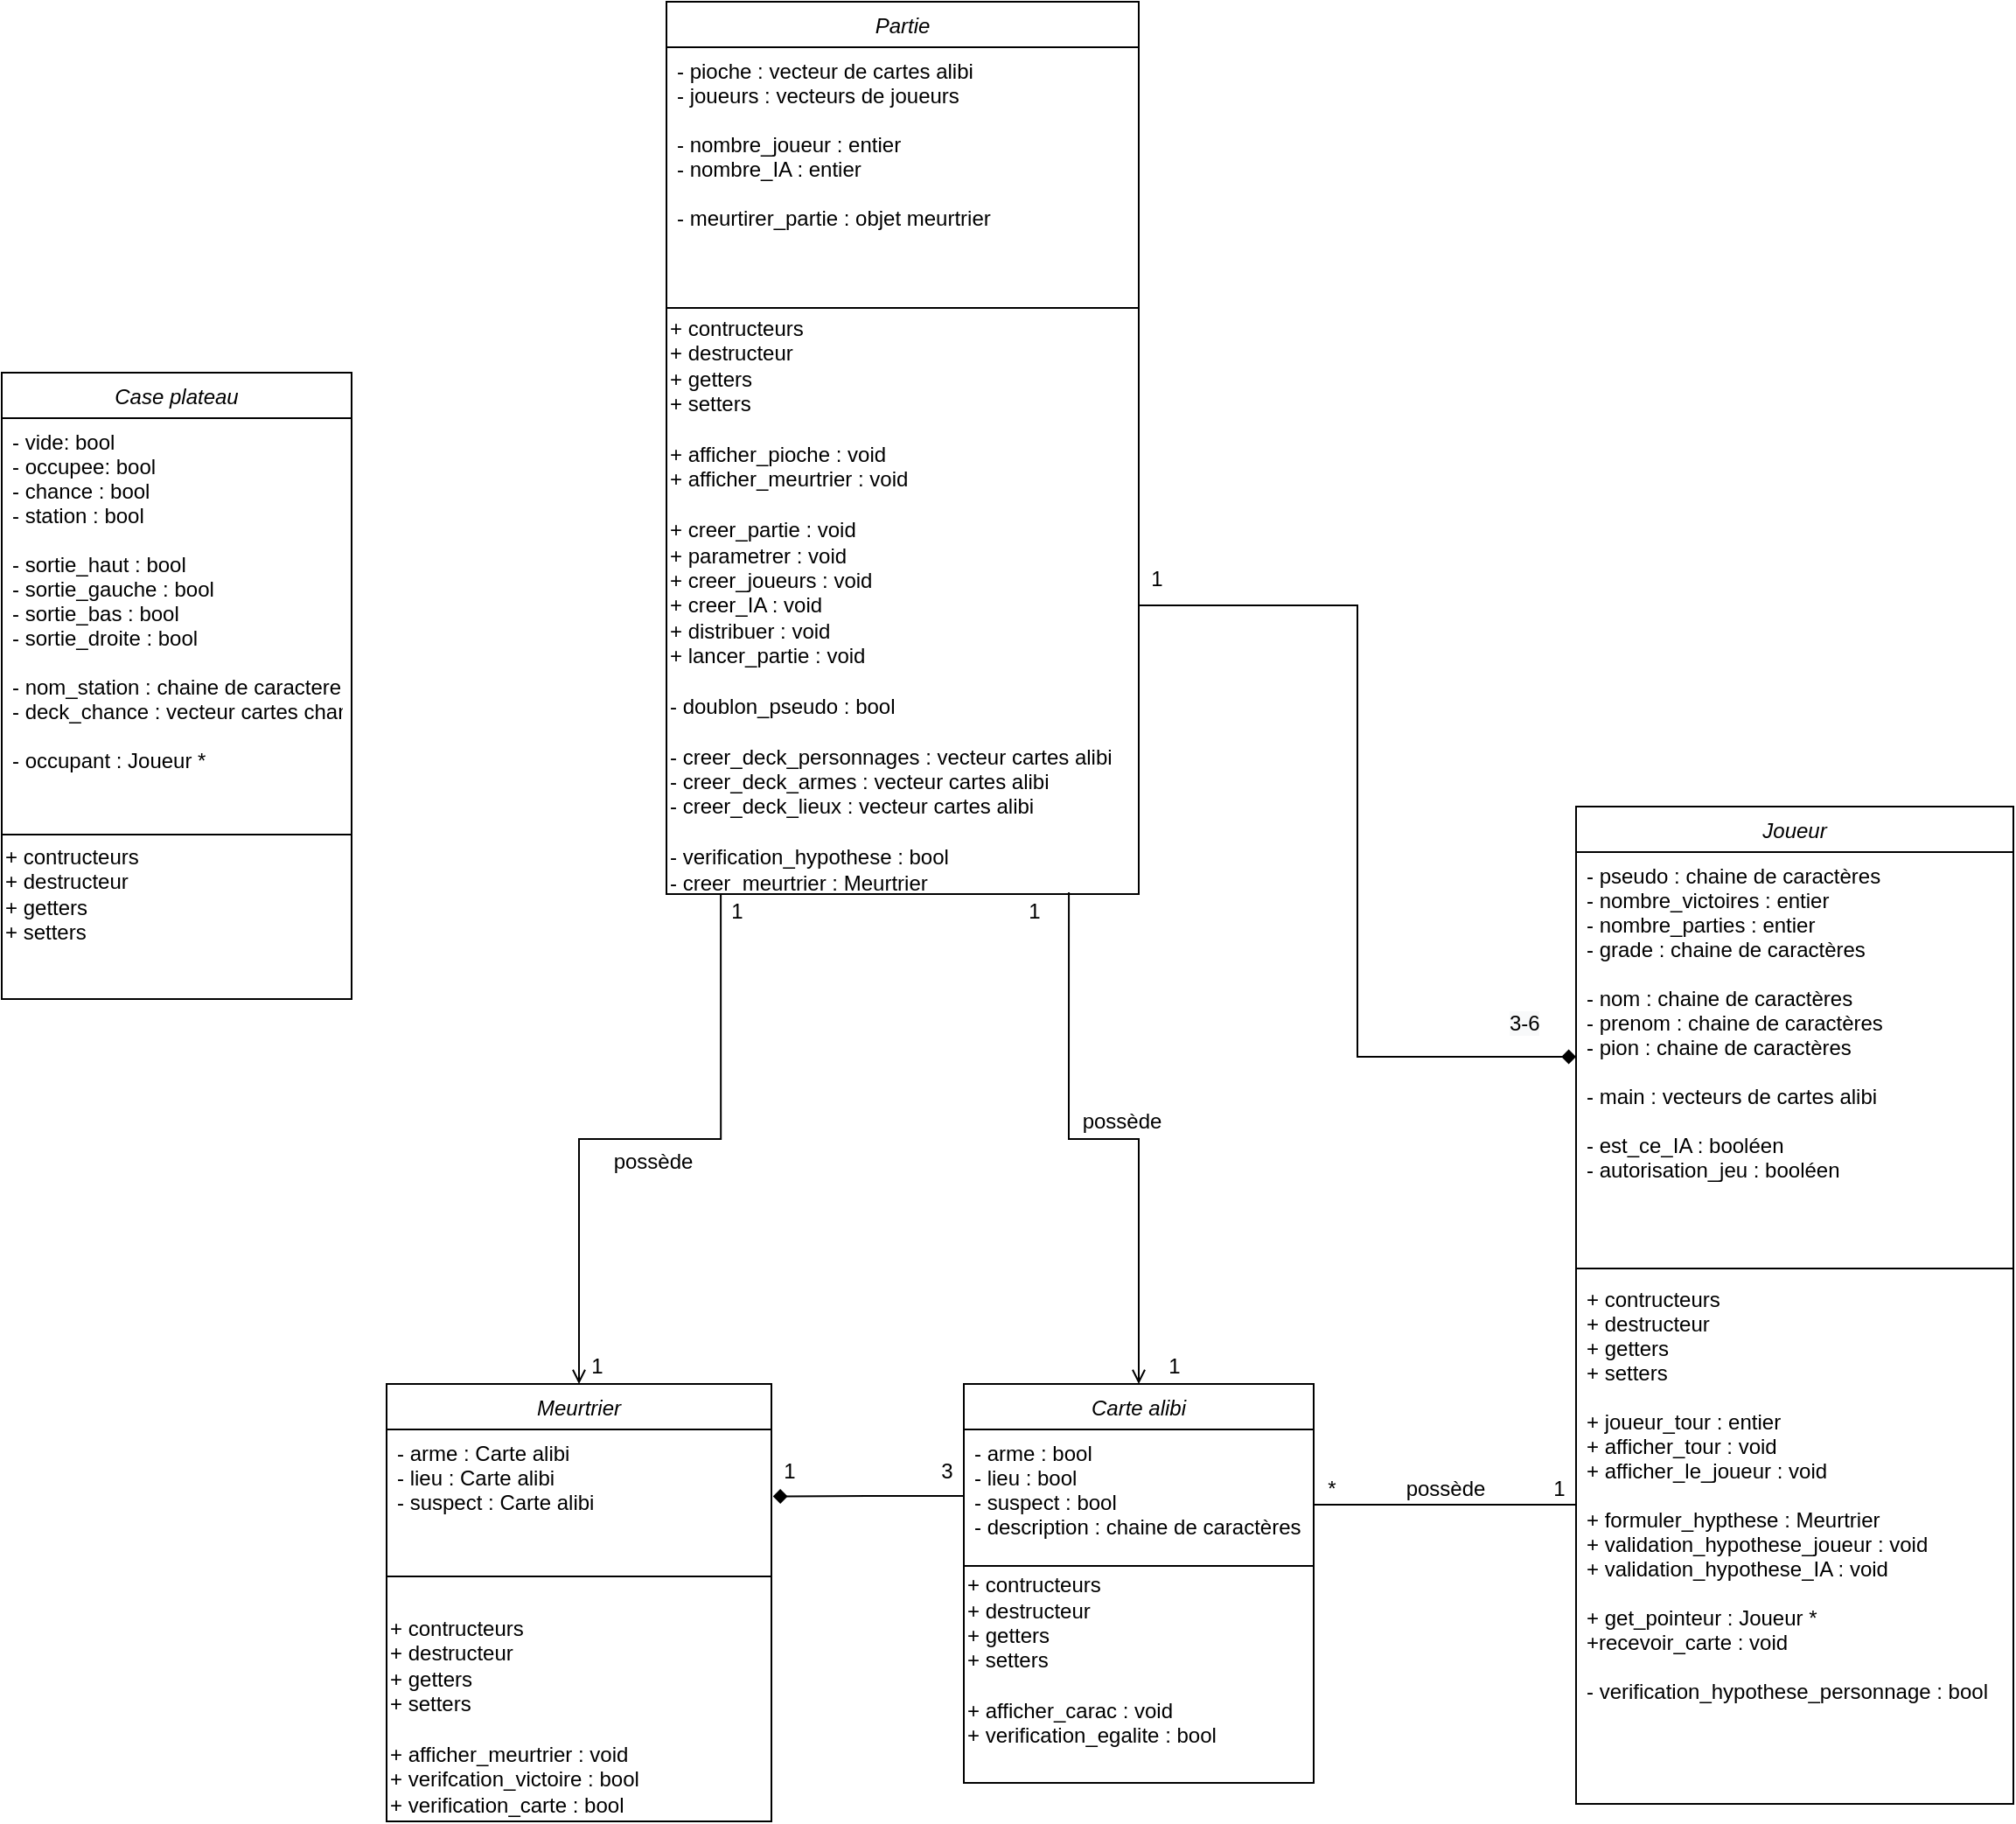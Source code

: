 <mxfile version="15.6.0" type="github">
  <diagram id="C5RBs43oDa-KdzZeNtuy" name="Page-1">
    <mxGraphModel dx="2212" dy="1839" grid="1" gridSize="10" guides="1" tooltips="1" connect="1" arrows="1" fold="1" page="1" pageScale="1" pageWidth="827" pageHeight="1169" math="0" shadow="0">
      <root>
        <mxCell id="WIyWlLk6GJQsqaUBKTNV-0" />
        <mxCell id="WIyWlLk6GJQsqaUBKTNV-1" parent="WIyWlLk6GJQsqaUBKTNV-0" />
        <mxCell id="PIt_JBXJW5z3_zAivK2_-12" style="edgeStyle=orthogonalEdgeStyle;rounded=0;orthogonalLoop=1;jettySize=auto;html=1;exitX=0.5;exitY=0;exitDx=0;exitDy=0;entryX=0.852;entryY=0.997;entryDx=0;entryDy=0;entryPerimeter=0;endArrow=none;endFill=0;startArrow=open;startFill=0;fillColor=#fff2cc;strokeColor=#000000;" edge="1" parent="WIyWlLk6GJQsqaUBKTNV-1" source="zkfFHV4jXpPFQw0GAbJ--0" target="PIt_JBXJW5z3_zAivK2_-4">
          <mxGeometry relative="1" as="geometry" />
        </mxCell>
        <mxCell id="zkfFHV4jXpPFQw0GAbJ--0" value="Carte alibi" style="swimlane;fontStyle=2;align=center;verticalAlign=top;childLayout=stackLayout;horizontal=1;startSize=26;horizontalStack=0;resizeParent=1;resizeLast=0;collapsible=1;marginBottom=0;rounded=0;shadow=0;strokeWidth=1;" parent="WIyWlLk6GJQsqaUBKTNV-1" vertex="1">
          <mxGeometry x="220" y="120" width="200" height="228" as="geometry">
            <mxRectangle x="230" y="140" width="160" height="26" as="alternateBounds" />
          </mxGeometry>
        </mxCell>
        <mxCell id="zkfFHV4jXpPFQw0GAbJ--1" value="- arme : bool&#xa;- lieu : bool&#xa;- suspect : bool&#xa;- description : chaine de caractères" style="text;align=left;verticalAlign=top;spacingLeft=4;spacingRight=4;overflow=hidden;rotatable=0;points=[[0,0.5],[1,0.5]];portConstraint=eastwest;" parent="zkfFHV4jXpPFQw0GAbJ--0" vertex="1">
          <mxGeometry y="26" width="200" height="74" as="geometry" />
        </mxCell>
        <mxCell id="zkfFHV4jXpPFQw0GAbJ--4" value="" style="line;html=1;strokeWidth=1;align=left;verticalAlign=middle;spacingTop=-1;spacingLeft=3;spacingRight=3;rotatable=0;labelPosition=right;points=[];portConstraint=eastwest;" parent="zkfFHV4jXpPFQw0GAbJ--0" vertex="1">
          <mxGeometry y="100" width="200" height="8" as="geometry" />
        </mxCell>
        <mxCell id="PIt_JBXJW5z3_zAivK2_-33" value="+ contructeurs&lt;br&gt;+ destructeur&lt;br&gt;+ getters&lt;br&gt;+ setters&lt;br&gt;&lt;br&gt;+ afficher_carac : void&amp;nbsp;&lt;br&gt;+ verification_egalite : bool" style="text;html=1;align=left;verticalAlign=middle;resizable=0;points=[];autosize=1;strokeColor=none;fillColor=none;" vertex="1" parent="zkfFHV4jXpPFQw0GAbJ--0">
          <mxGeometry y="108" width="200" height="100" as="geometry" />
        </mxCell>
        <mxCell id="zkfFHV4jXpPFQw0GAbJ--26" value="" style="endArrow=none;shadow=0;strokeWidth=1;rounded=0;endFill=0;edgeStyle=elbowEdgeStyle;elbow=vertical;" parent="WIyWlLk6GJQsqaUBKTNV-1" source="zkfFHV4jXpPFQw0GAbJ--0" edge="1">
          <mxGeometry x="0.5" y="41" relative="1" as="geometry">
            <mxPoint x="380" y="192" as="sourcePoint" />
            <mxPoint x="570" y="189" as="targetPoint" />
            <mxPoint x="-40" y="32" as="offset" />
          </mxGeometry>
        </mxCell>
        <mxCell id="zkfFHV4jXpPFQw0GAbJ--29" value="possède" style="text;html=1;resizable=0;points=[];;align=center;verticalAlign=middle;labelBackgroundColor=none;rounded=0;shadow=0;strokeWidth=1;fontSize=12;" parent="zkfFHV4jXpPFQw0GAbJ--26" vertex="1" connectable="0">
          <mxGeometry x="0.5" y="49" relative="1" as="geometry">
            <mxPoint x="-38" y="40" as="offset" />
          </mxGeometry>
        </mxCell>
        <mxCell id="PIt_JBXJW5z3_zAivK2_-13" style="edgeStyle=orthogonalEdgeStyle;rounded=0;orthogonalLoop=1;jettySize=auto;html=1;exitX=0.5;exitY=0;exitDx=0;exitDy=0;entryX=0.115;entryY=1;entryDx=0;entryDy=0;entryPerimeter=0;startArrow=open;startFill=0;endArrow=none;endFill=0;fillColor=#fff2cc;strokeColor=#000000;" edge="1" parent="WIyWlLk6GJQsqaUBKTNV-1" source="UuS_XBHEKWuna7Vddd0V-0" target="PIt_JBXJW5z3_zAivK2_-4">
          <mxGeometry relative="1" as="geometry" />
        </mxCell>
        <mxCell id="UuS_XBHEKWuna7Vddd0V-0" value="Meurtrier" style="swimlane;fontStyle=2;align=center;verticalAlign=top;childLayout=stackLayout;horizontal=1;startSize=26;horizontalStack=0;resizeParent=1;resizeLast=0;collapsible=1;marginBottom=0;rounded=0;shadow=0;strokeWidth=1;" parent="WIyWlLk6GJQsqaUBKTNV-1" vertex="1">
          <mxGeometry x="-110" y="120" width="220" height="250" as="geometry">
            <mxRectangle x="130" y="380" width="160" height="26" as="alternateBounds" />
          </mxGeometry>
        </mxCell>
        <mxCell id="UuS_XBHEKWuna7Vddd0V-10" value="- arme : Carte alibi&#xa;- lieu : Carte alibi&#xa;- suspect : Carte alibi" style="text;align=left;verticalAlign=top;spacingLeft=4;spacingRight=4;overflow=hidden;rotatable=0;points=[[0,0.5],[1,0.5]];portConstraint=eastwest;" parent="UuS_XBHEKWuna7Vddd0V-0" vertex="1">
          <mxGeometry y="26" width="220" height="64" as="geometry" />
        </mxCell>
        <mxCell id="UuS_XBHEKWuna7Vddd0V-3" value="" style="line;html=1;strokeWidth=1;align=left;verticalAlign=middle;spacingTop=-1;spacingLeft=3;spacingRight=3;rotatable=0;labelPosition=right;points=[];portConstraint=eastwest;" parent="UuS_XBHEKWuna7Vddd0V-0" vertex="1">
          <mxGeometry y="90" width="220" height="40" as="geometry" />
        </mxCell>
        <mxCell id="PIt_JBXJW5z3_zAivK2_-32" value="+ contructeurs&lt;br&gt;+ destructeur&lt;br&gt;+ getters&lt;br&gt;+ setters&lt;br&gt;&lt;br&gt;+ afficher_meurtrier : void&amp;nbsp;&lt;br&gt;+ verifcation_victoire : bool&lt;br&gt;+ verification_carte : bool" style="text;html=1;align=left;verticalAlign=middle;resizable=0;points=[];autosize=1;strokeColor=none;fillColor=none;" vertex="1" parent="UuS_XBHEKWuna7Vddd0V-0">
          <mxGeometry y="130" width="220" height="120" as="geometry" />
        </mxCell>
        <mxCell id="UuS_XBHEKWuna7Vddd0V-8" value="3" style="text;html=1;align=center;verticalAlign=middle;resizable=0;points=[];autosize=1;strokeColor=none;fillColor=none;" parent="WIyWlLk6GJQsqaUBKTNV-1" vertex="1">
          <mxGeometry x="200" y="160" width="20" height="20" as="geometry" />
        </mxCell>
        <mxCell id="UuS_XBHEKWuna7Vddd0V-9" value="1" style="text;html=1;align=center;verticalAlign=middle;resizable=0;points=[];autosize=1;strokeColor=none;fillColor=none;" parent="WIyWlLk6GJQsqaUBKTNV-1" vertex="1">
          <mxGeometry x="110" y="160" width="20" height="20" as="geometry" />
        </mxCell>
        <mxCell id="UuS_XBHEKWuna7Vddd0V-11" value="*" style="text;html=1;align=center;verticalAlign=middle;resizable=0;points=[];autosize=1;strokeColor=none;fillColor=none;" parent="WIyWlLk6GJQsqaUBKTNV-1" vertex="1">
          <mxGeometry x="420" y="170" width="20" height="20" as="geometry" />
        </mxCell>
        <mxCell id="UuS_XBHEKWuna7Vddd0V-12" value="1" style="text;html=1;align=center;verticalAlign=middle;resizable=0;points=[];autosize=1;strokeColor=none;fillColor=none;" parent="WIyWlLk6GJQsqaUBKTNV-1" vertex="1">
          <mxGeometry x="550" y="170" width="20" height="20" as="geometry" />
        </mxCell>
        <mxCell id="UuS_XBHEKWuna7Vddd0V-14" value="Joueur" style="swimlane;fontStyle=2;align=center;verticalAlign=top;childLayout=stackLayout;horizontal=1;startSize=26;horizontalStack=0;resizeParent=1;resizeLast=0;collapsible=1;marginBottom=0;rounded=0;shadow=0;strokeWidth=1;" parent="WIyWlLk6GJQsqaUBKTNV-1" vertex="1">
          <mxGeometry x="570" y="-210" width="250" height="570" as="geometry">
            <mxRectangle x="550" y="140" width="160" height="26" as="alternateBounds" />
          </mxGeometry>
        </mxCell>
        <mxCell id="UuS_XBHEKWuna7Vddd0V-15" value="- pseudo : chaine de caractères&#xa;- nombre_victoires : entier&#xa;- nombre_parties : entier&#xa;- grade : chaine de caractères&#xa;&#xa;- nom : chaine de caractères&#xa;- prenom : chaine de caractères&#xa;- pion : chaine de caractères&#xa;&#xa;- main : vecteurs de cartes alibi&#xa;&#xa;- est_ce_IA : booléen&#xa;- autorisation_jeu : booléen&#xa;&#xa; &#xa; " style="text;align=left;verticalAlign=top;spacingLeft=4;spacingRight=4;overflow=hidden;rotatable=0;points=[[0,0.5],[1,0.5]];portConstraint=eastwest;" parent="UuS_XBHEKWuna7Vddd0V-14" vertex="1">
          <mxGeometry y="26" width="250" height="234" as="geometry" />
        </mxCell>
        <mxCell id="UuS_XBHEKWuna7Vddd0V-16" value="" style="line;html=1;strokeWidth=1;align=left;verticalAlign=middle;spacingTop=-1;spacingLeft=3;spacingRight=3;rotatable=0;labelPosition=right;points=[];portConstraint=eastwest;" parent="UuS_XBHEKWuna7Vddd0V-14" vertex="1">
          <mxGeometry y="260" width="250" height="8" as="geometry" />
        </mxCell>
        <mxCell id="UuS_XBHEKWuna7Vddd0V-17" value="+ contructeurs&#xa;+ destructeur&#xa;+ getters&#xa;+ setters&#xa;&#xa;+ joueur_tour : entier&#xa;+ afficher_tour : void &#xa;+ afficher_le_joueur : void &#xa;&#xa;+ formuler_hypthese : Meurtrier&#xa;+ validation_hypothese_joueur : void&#xa;+ validation_hypothese_IA : void&#xa;&#xa;+ get_pointeur : Joueur *&#xa;+recevoir_carte : void&#xa;&#xa;- verification_hypothese_personnage : bool&#xa;- verification_hypothese_arme : bool&#xa;- verification_hypothese_lieu : bool&#xa;" style="text;align=left;verticalAlign=top;spacingLeft=4;spacingRight=4;overflow=hidden;rotatable=0;points=[[0,0.5],[1,0.5]];portConstraint=eastwest;" parent="UuS_XBHEKWuna7Vddd0V-14" vertex="1">
          <mxGeometry y="268" width="250" height="242" as="geometry" />
        </mxCell>
        <mxCell id="UuS_XBHEKWuna7Vddd0V-23" style="edgeStyle=orthogonalEdgeStyle;rounded=0;orthogonalLoop=1;jettySize=auto;html=1;exitX=0;exitY=0.5;exitDx=0;exitDy=0;entryX=1.004;entryY=0.598;entryDx=0;entryDy=0;entryPerimeter=0;endArrow=diamond;endFill=1;" parent="WIyWlLk6GJQsqaUBKTNV-1" source="zkfFHV4jXpPFQw0GAbJ--1" target="UuS_XBHEKWuna7Vddd0V-10" edge="1">
          <mxGeometry relative="1" as="geometry">
            <Array as="points">
              <mxPoint x="220" y="184" />
              <mxPoint x="165" y="184" />
            </Array>
          </mxGeometry>
        </mxCell>
        <mxCell id="PIt_JBXJW5z3_zAivK2_-0" value="Partie" style="swimlane;fontStyle=2;align=center;verticalAlign=top;childLayout=stackLayout;horizontal=1;startSize=26;horizontalStack=0;resizeParent=1;resizeLast=0;collapsible=1;marginBottom=0;rounded=0;shadow=0;strokeWidth=1;" vertex="1" parent="WIyWlLk6GJQsqaUBKTNV-1">
          <mxGeometry x="50" y="-670" width="270" height="510" as="geometry">
            <mxRectangle x="230" y="140" width="160" height="26" as="alternateBounds" />
          </mxGeometry>
        </mxCell>
        <mxCell id="PIt_JBXJW5z3_zAivK2_-1" value="- pioche : vecteur de cartes alibi&#xa;- joueurs : vecteurs de joueurs&#xa;&#xa;- nombre_joueur : entier&#xa;- nombre_IA : entier&#xa;&#xa;- meurtirer_partie : objet meurtrier&#xa;" style="text;align=left;verticalAlign=top;spacingLeft=4;spacingRight=4;overflow=hidden;rotatable=0;points=[[0,0.5],[1,0.5]];portConstraint=eastwest;" vertex="1" parent="PIt_JBXJW5z3_zAivK2_-0">
          <mxGeometry y="26" width="270" height="144" as="geometry" />
        </mxCell>
        <mxCell id="PIt_JBXJW5z3_zAivK2_-2" value="" style="line;html=1;strokeWidth=1;align=left;verticalAlign=middle;spacingTop=-1;spacingLeft=3;spacingRight=3;rotatable=0;labelPosition=right;points=[];portConstraint=eastwest;" vertex="1" parent="PIt_JBXJW5z3_zAivK2_-0">
          <mxGeometry y="170" width="270" height="10" as="geometry" />
        </mxCell>
        <mxCell id="PIt_JBXJW5z3_zAivK2_-4" value="+ contructeurs&lt;br&gt;+ destructeur&lt;br&gt;+ getters&lt;br&gt;+ setters&lt;br&gt;&lt;br&gt;+ afficher_pioche : void&amp;nbsp;&lt;br&gt;+ afficher_meurtrier : void&lt;br&gt;&lt;br&gt;+ creer_partie : void&lt;br&gt;+ parametrer : void&lt;br&gt;+ creer_joueurs : void&lt;br&gt;+ creer_IA : void&lt;br&gt;+ distribuer : void&lt;br&gt;+ lancer_partie : void&amp;nbsp;&lt;br&gt;&lt;br&gt;- doublon_pseudo : bool&lt;br&gt;&lt;br&gt;- creer_deck_personnages : vecteur cartes alibi&lt;br&gt;- creer_deck_armes : vecteur cartes alibi&lt;br&gt;- creer_deck_lieux : vecteur cartes alibi&lt;br&gt;&lt;br&gt;- verification_hypothese : bool&lt;br&gt;- creer_meurtrier : Meurtrier" style="text;html=1;align=left;verticalAlign=middle;resizable=0;points=[];autosize=1;strokeColor=none;fillColor=none;" vertex="1" parent="PIt_JBXJW5z3_zAivK2_-0">
          <mxGeometry y="180" width="270" height="330" as="geometry" />
        </mxCell>
        <mxCell id="PIt_JBXJW5z3_zAivK2_-5" style="edgeStyle=orthogonalEdgeStyle;rounded=0;orthogonalLoop=1;jettySize=auto;html=1;endArrow=diamond;endFill=1;" edge="1" parent="WIyWlLk6GJQsqaUBKTNV-1" source="PIt_JBXJW5z3_zAivK2_-4" target="UuS_XBHEKWuna7Vddd0V-15">
          <mxGeometry relative="1" as="geometry" />
        </mxCell>
        <mxCell id="PIt_JBXJW5z3_zAivK2_-6" value="1" style="text;html=1;align=center;verticalAlign=middle;resizable=0;points=[];autosize=1;strokeColor=none;fillColor=none;" vertex="1" parent="WIyWlLk6GJQsqaUBKTNV-1">
          <mxGeometry x="320" y="-350" width="20" height="20" as="geometry" />
        </mxCell>
        <mxCell id="PIt_JBXJW5z3_zAivK2_-8" value="&lt;span style=&quot;color: rgb(0 , 0 , 0) ; font-family: &amp;#34;helvetica&amp;#34; ; font-size: 12px ; font-style: normal ; font-weight: 400 ; letter-spacing: normal ; text-align: left ; text-indent: 0px ; text-transform: none ; word-spacing: 0px ; background-color: rgb(248 , 249 , 250) ; display: inline ; float: none&quot;&gt;3-6&lt;/span&gt;" style="text;whiteSpace=wrap;html=1;" vertex="1" parent="WIyWlLk6GJQsqaUBKTNV-1">
          <mxGeometry x="530" y="-100" width="30" height="30" as="geometry" />
        </mxCell>
        <mxCell id="PIt_JBXJW5z3_zAivK2_-11" value="1" style="text;html=1;align=center;verticalAlign=middle;resizable=0;points=[];autosize=1;strokeColor=none;fillColor=none;" vertex="1" parent="WIyWlLk6GJQsqaUBKTNV-1">
          <mxGeometry x="80" y="-160" width="20" height="20" as="geometry" />
        </mxCell>
        <mxCell id="PIt_JBXJW5z3_zAivK2_-14" value="1" style="text;html=1;align=center;verticalAlign=middle;resizable=0;points=[];autosize=1;strokeColor=none;fillColor=none;" vertex="1" parent="WIyWlLk6GJQsqaUBKTNV-1">
          <mxGeometry y="100" width="20" height="20" as="geometry" />
        </mxCell>
        <mxCell id="PIt_JBXJW5z3_zAivK2_-15" value="1" style="text;html=1;align=center;verticalAlign=middle;resizable=0;points=[];autosize=1;strokeColor=none;fillColor=none;" vertex="1" parent="WIyWlLk6GJQsqaUBKTNV-1">
          <mxGeometry x="250" y="-160" width="20" height="20" as="geometry" />
        </mxCell>
        <mxCell id="PIt_JBXJW5z3_zAivK2_-17" value="1" style="text;html=1;align=center;verticalAlign=middle;resizable=0;points=[];autosize=1;strokeColor=none;fillColor=none;" vertex="1" parent="WIyWlLk6GJQsqaUBKTNV-1">
          <mxGeometry x="330" y="100" width="20" height="20" as="geometry" />
        </mxCell>
        <mxCell id="PIt_JBXJW5z3_zAivK2_-18" value="possède" style="text;html=1;resizable=0;points=[];;align=center;verticalAlign=middle;labelBackgroundColor=none;rounded=0;shadow=0;strokeWidth=1;fontSize=12;" vertex="1" connectable="0" parent="WIyWlLk6GJQsqaUBKTNV-1">
          <mxGeometry x="310" y="-30" as="geometry" />
        </mxCell>
        <mxCell id="PIt_JBXJW5z3_zAivK2_-19" value="possède" style="text;html=1;resizable=0;points=[];;align=center;verticalAlign=middle;labelBackgroundColor=none;rounded=0;shadow=0;strokeWidth=1;fontSize=12;" vertex="1" connectable="0" parent="WIyWlLk6GJQsqaUBKTNV-1">
          <mxGeometry x="480" y="170" as="geometry">
            <mxPoint x="-438" y="-177" as="offset" />
          </mxGeometry>
        </mxCell>
        <mxCell id="PIt_JBXJW5z3_zAivK2_-24" value="Case plateau" style="swimlane;fontStyle=2;align=center;verticalAlign=top;childLayout=stackLayout;horizontal=1;startSize=26;horizontalStack=0;resizeParent=1;resizeLast=0;collapsible=1;marginBottom=0;rounded=0;shadow=0;strokeWidth=1;" vertex="1" parent="WIyWlLk6GJQsqaUBKTNV-1">
          <mxGeometry x="-330" y="-458" width="200" height="358" as="geometry">
            <mxRectangle x="230" y="140" width="160" height="26" as="alternateBounds" />
          </mxGeometry>
        </mxCell>
        <mxCell id="PIt_JBXJW5z3_zAivK2_-25" value="- vide: bool&#xa;- occupee: bool&#xa;- chance : bool&#xa;- station : bool&#xa;&#xa;- sortie_haut : bool&#xa;- sortie_gauche : bool&#xa;- sortie_bas : bool&#xa;- sortie_droite : bool&#xa;&#xa;- nom_station : chaine de caractere&#xa;- deck_chance : vecteur cartes chances&#xa;&#xa;- occupant : Joueur * " style="text;align=left;verticalAlign=top;spacingLeft=4;spacingRight=4;overflow=hidden;rotatable=0;points=[[0,0.5],[1,0.5]];portConstraint=eastwest;" vertex="1" parent="PIt_JBXJW5z3_zAivK2_-24">
          <mxGeometry y="26" width="200" height="234" as="geometry" />
        </mxCell>
        <mxCell id="PIt_JBXJW5z3_zAivK2_-26" value="" style="line;html=1;strokeWidth=1;align=left;verticalAlign=middle;spacingTop=-1;spacingLeft=3;spacingRight=3;rotatable=0;labelPosition=right;points=[];portConstraint=eastwest;" vertex="1" parent="PIt_JBXJW5z3_zAivK2_-24">
          <mxGeometry y="260" width="200" height="8" as="geometry" />
        </mxCell>
        <mxCell id="PIt_JBXJW5z3_zAivK2_-31" value="+ contructeurs&lt;br&gt;+ destructeur&lt;br&gt;+ getters&lt;br&gt;+ setters&lt;br&gt;" style="text;html=1;align=left;verticalAlign=middle;resizable=0;points=[];autosize=1;strokeColor=none;fillColor=none;" vertex="1" parent="PIt_JBXJW5z3_zAivK2_-24">
          <mxGeometry y="268" width="200" height="60" as="geometry" />
        </mxCell>
      </root>
    </mxGraphModel>
  </diagram>
</mxfile>
